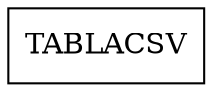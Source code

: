 digraph dibujo{
graph [ordering="out"];rankdir=TB;
node [shape = box];
NodoTABLACSV [label = "TABLACSV"];
}